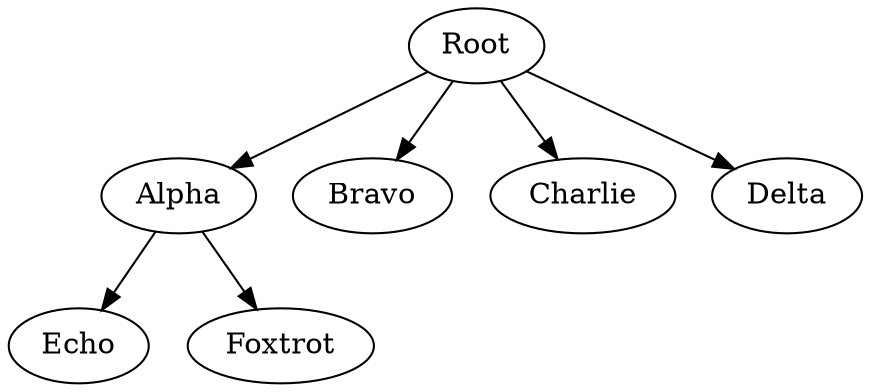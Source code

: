 digraph test {
	Root -> Alpha
	Root -> Bravo
	Root -> Charlie
	Root -> Delta

	Alpha -> Echo
	Alpha -> Foxtrot
}